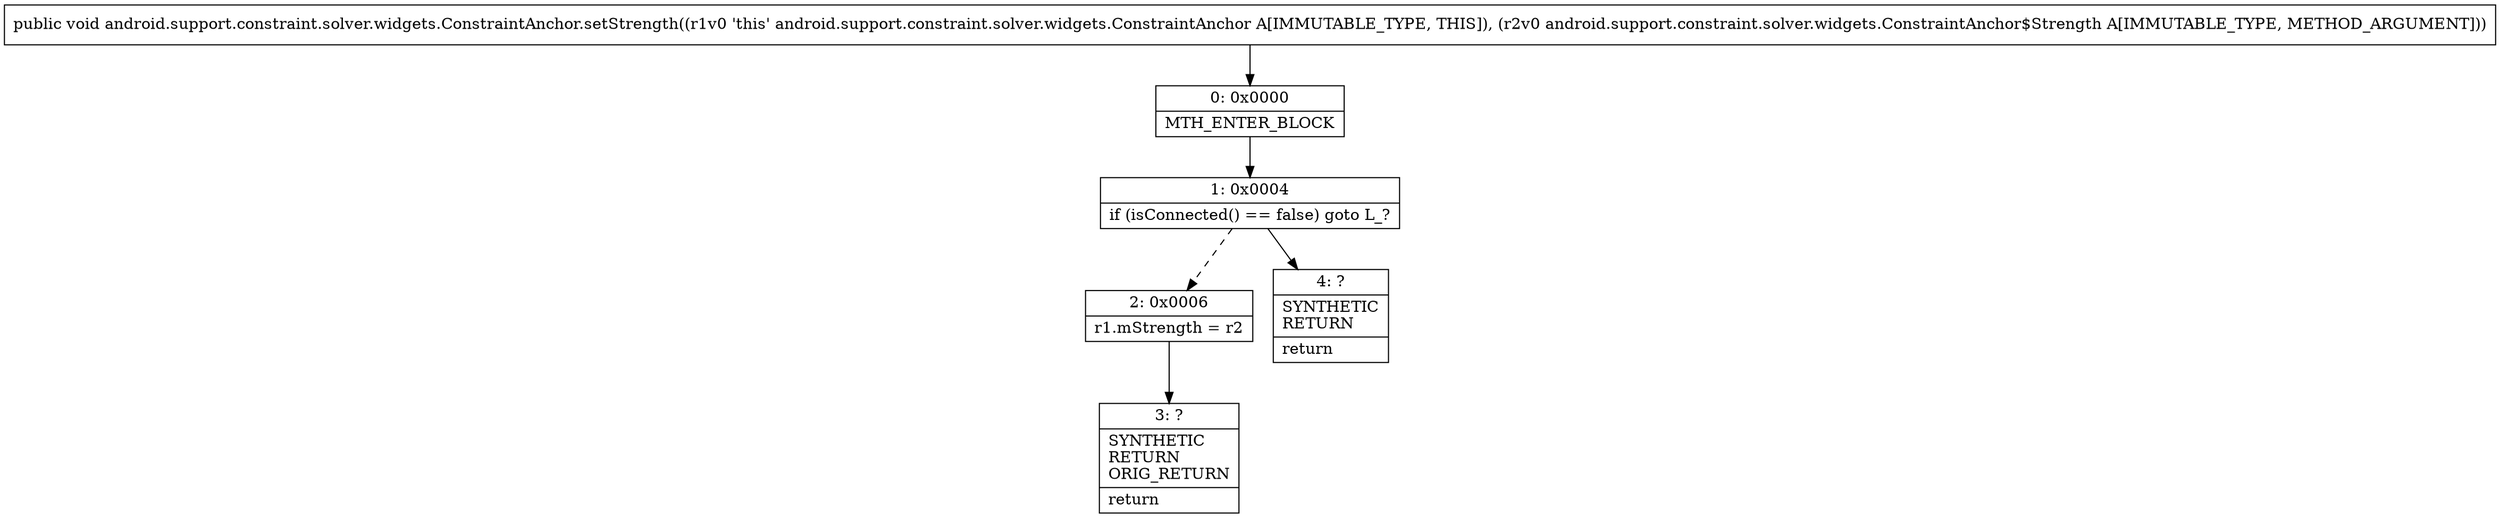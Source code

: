 digraph "CFG forandroid.support.constraint.solver.widgets.ConstraintAnchor.setStrength(Landroid\/support\/constraint\/solver\/widgets\/ConstraintAnchor$Strength;)V" {
Node_0 [shape=record,label="{0\:\ 0x0000|MTH_ENTER_BLOCK\l}"];
Node_1 [shape=record,label="{1\:\ 0x0004|if (isConnected() == false) goto L_?\l}"];
Node_2 [shape=record,label="{2\:\ 0x0006|r1.mStrength = r2\l}"];
Node_3 [shape=record,label="{3\:\ ?|SYNTHETIC\lRETURN\lORIG_RETURN\l|return\l}"];
Node_4 [shape=record,label="{4\:\ ?|SYNTHETIC\lRETURN\l|return\l}"];
MethodNode[shape=record,label="{public void android.support.constraint.solver.widgets.ConstraintAnchor.setStrength((r1v0 'this' android.support.constraint.solver.widgets.ConstraintAnchor A[IMMUTABLE_TYPE, THIS]), (r2v0 android.support.constraint.solver.widgets.ConstraintAnchor$Strength A[IMMUTABLE_TYPE, METHOD_ARGUMENT])) }"];
MethodNode -> Node_0;
Node_0 -> Node_1;
Node_1 -> Node_2[style=dashed];
Node_1 -> Node_4;
Node_2 -> Node_3;
}

